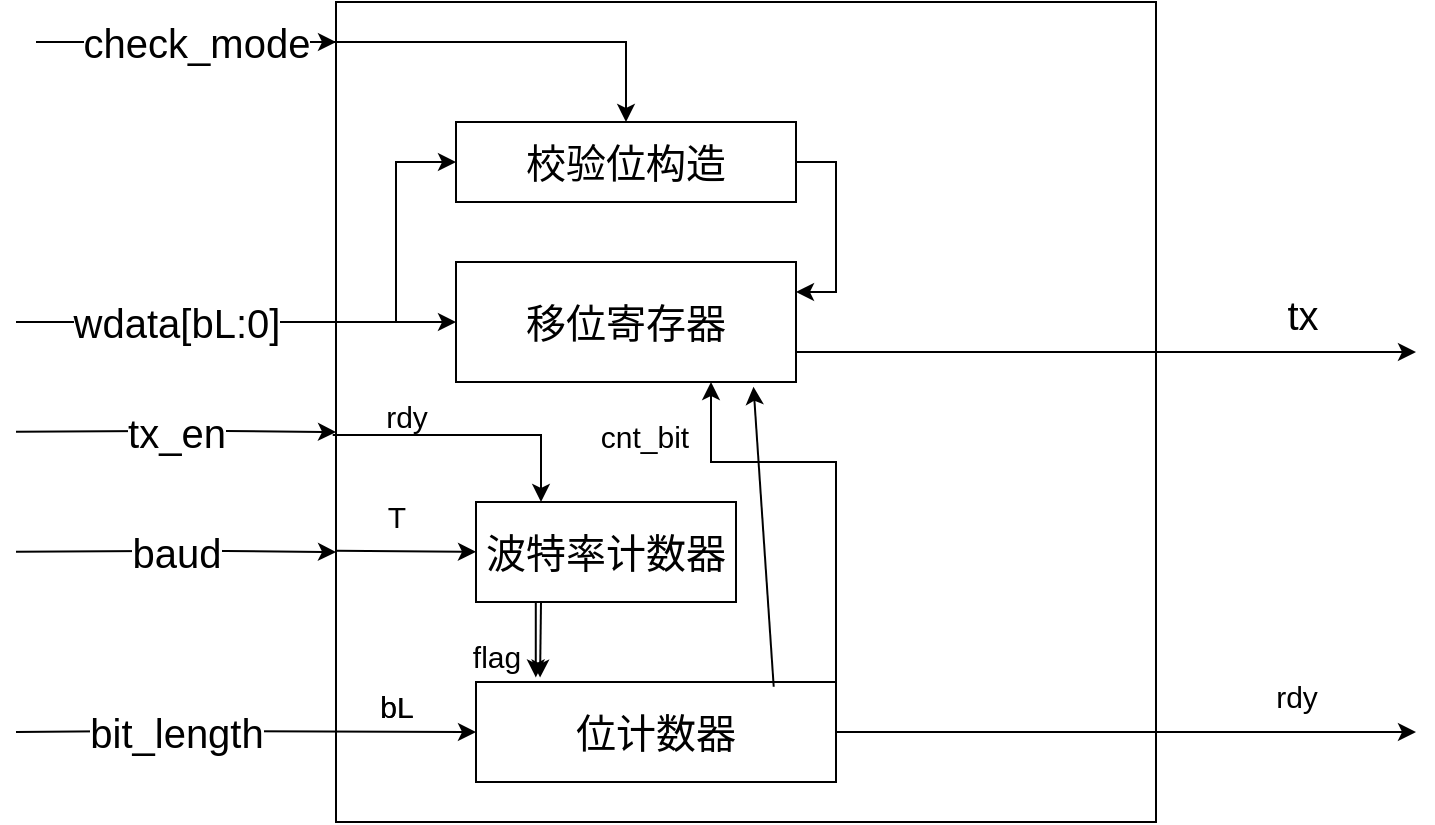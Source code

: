 <mxfile version="16.0.0" type="github">
  <diagram id="DQeKWYHpqEsVbRJOcOmq" name="Page-1">
    <mxGraphModel dx="1427" dy="1853" grid="1" gridSize="10" guides="1" tooltips="1" connect="1" arrows="1" fold="1" page="1" pageScale="1" pageWidth="827" pageHeight="1169" math="0" shadow="0">
      <root>
        <mxCell id="0" />
        <mxCell id="1" parent="0" />
        <mxCell id="R8F5AGqqBN99lfVqk2qO-24" style="edgeStyle=orthogonalEdgeStyle;rounded=0;orthogonalLoop=1;jettySize=auto;html=1;exitX=0;exitY=0.75;exitDx=0;exitDy=0;entryX=0;entryY=0.5;entryDx=0;entryDy=0;fontSize=20;" edge="1" parent="1" target="R8F5AGqqBN99lfVqk2qO-22">
          <mxGeometry relative="1" as="geometry">
            <mxPoint x="240" y="355" as="sourcePoint" />
          </mxGeometry>
        </mxCell>
        <mxCell id="R8F5AGqqBN99lfVqk2qO-1" value="" style="whiteSpace=wrap;html=1;aspect=fixed;" vertex="1" parent="1">
          <mxGeometry x="240" y="-10" width="410" height="410" as="geometry" />
        </mxCell>
        <mxCell id="R8F5AGqqBN99lfVqk2qO-3" value="" style="endArrow=classic;html=1;rounded=0;" edge="1" parent="1">
          <mxGeometry relative="1" as="geometry">
            <mxPoint x="80" y="264.91" as="sourcePoint" />
            <mxPoint x="240" y="265" as="targetPoint" />
            <Array as="points">
              <mxPoint x="170" y="264.41" />
            </Array>
          </mxGeometry>
        </mxCell>
        <mxCell id="R8F5AGqqBN99lfVqk2qO-4" value="baud" style="edgeLabel;resizable=0;html=1;align=center;verticalAlign=middle;fontSize=20;" connectable="0" vertex="1" parent="R8F5AGqqBN99lfVqk2qO-3">
          <mxGeometry relative="1" as="geometry" />
        </mxCell>
        <mxCell id="R8F5AGqqBN99lfVqk2qO-5" value="" style="endArrow=classic;html=1;rounded=0;" edge="1" parent="1">
          <mxGeometry relative="1" as="geometry">
            <mxPoint x="90" y="10.0" as="sourcePoint" />
            <mxPoint x="240" y="10.0" as="targetPoint" />
            <Array as="points">
              <mxPoint x="130" y="10" />
              <mxPoint x="170" y="10.0" />
            </Array>
          </mxGeometry>
        </mxCell>
        <mxCell id="R8F5AGqqBN99lfVqk2qO-6" value="check_mode" style="edgeLabel;resizable=0;html=1;align=center;verticalAlign=middle;fontSize=20;" connectable="0" vertex="1" parent="R8F5AGqqBN99lfVqk2qO-5">
          <mxGeometry relative="1" as="geometry">
            <mxPoint x="5" as="offset" />
          </mxGeometry>
        </mxCell>
        <mxCell id="R8F5AGqqBN99lfVqk2qO-8" value="" style="endArrow=classic;html=1;rounded=0;entryX=0;entryY=0.5;entryDx=0;entryDy=0;" edge="1" parent="1" target="R8F5AGqqBN99lfVqk2qO-22">
          <mxGeometry relative="1" as="geometry">
            <mxPoint x="80" y="355" as="sourcePoint" />
            <mxPoint x="280" y="355" as="targetPoint" />
            <Array as="points">
              <mxPoint x="140" y="354.5" />
            </Array>
          </mxGeometry>
        </mxCell>
        <mxCell id="R8F5AGqqBN99lfVqk2qO-9" value="bit_length" style="edgeLabel;resizable=0;html=1;align=center;verticalAlign=middle;fontSize=20;" connectable="0" vertex="1" parent="R8F5AGqqBN99lfVqk2qO-8">
          <mxGeometry relative="1" as="geometry">
            <mxPoint x="-35" as="offset" />
          </mxGeometry>
        </mxCell>
        <mxCell id="R8F5AGqqBN99lfVqk2qO-10" value="" style="endArrow=classic;html=1;rounded=0;entryX=0;entryY=0.5;entryDx=0;entryDy=0;" edge="1" parent="1" target="R8F5AGqqBN99lfVqk2qO-13">
          <mxGeometry relative="1" as="geometry">
            <mxPoint x="80" y="150" as="sourcePoint" />
            <mxPoint x="250" y="139.41" as="targetPoint" />
            <Array as="points" />
          </mxGeometry>
        </mxCell>
        <mxCell id="R8F5AGqqBN99lfVqk2qO-11" value="wdata[bL:0]" style="edgeLabel;resizable=0;html=1;align=center;verticalAlign=middle;fontSize=20;" connectable="0" vertex="1" parent="R8F5AGqqBN99lfVqk2qO-10">
          <mxGeometry relative="1" as="geometry">
            <mxPoint x="-30" as="offset" />
          </mxGeometry>
        </mxCell>
        <mxCell id="R8F5AGqqBN99lfVqk2qO-13" value="移位寄存器" style="rounded=0;whiteSpace=wrap;html=1;fontSize=20;" vertex="1" parent="1">
          <mxGeometry x="300" y="120" width="170" height="60" as="geometry" />
        </mxCell>
        <mxCell id="R8F5AGqqBN99lfVqk2qO-71" style="edgeStyle=orthogonalEdgeStyle;rounded=0;orthogonalLoop=1;jettySize=auto;html=1;exitX=0.25;exitY=1;exitDx=0;exitDy=0;entryX=0.166;entryY=-0.046;entryDx=0;entryDy=0;entryPerimeter=0;fontSize=15;" edge="1" parent="1" source="R8F5AGqqBN99lfVqk2qO-21" target="R8F5AGqqBN99lfVqk2qO-22">
          <mxGeometry relative="1" as="geometry" />
        </mxCell>
        <mxCell id="R8F5AGqqBN99lfVqk2qO-21" value="波特率计数器" style="rounded=0;whiteSpace=wrap;html=1;fontSize=20;" vertex="1" parent="1">
          <mxGeometry x="310" y="240" width="130" height="50" as="geometry" />
        </mxCell>
        <mxCell id="R8F5AGqqBN99lfVqk2qO-73" style="edgeStyle=orthogonalEdgeStyle;rounded=0;orthogonalLoop=1;jettySize=auto;html=1;entryX=0.75;entryY=1;entryDx=0;entryDy=0;fontSize=15;" edge="1" parent="1" target="R8F5AGqqBN99lfVqk2qO-13">
          <mxGeometry relative="1" as="geometry">
            <mxPoint x="490" y="330" as="sourcePoint" />
            <Array as="points">
              <mxPoint x="490" y="220" />
              <mxPoint x="427" y="220" />
            </Array>
          </mxGeometry>
        </mxCell>
        <mxCell id="R8F5AGqqBN99lfVqk2qO-22" value="位计数器" style="rounded=0;whiteSpace=wrap;html=1;fontSize=20;" vertex="1" parent="1">
          <mxGeometry x="310" y="330" width="180" height="50" as="geometry" />
        </mxCell>
        <mxCell id="R8F5AGqqBN99lfVqk2qO-26" value="" style="endArrow=classic;html=1;rounded=0;fontSize=20;" edge="1" parent="1">
          <mxGeometry width="50" height="50" relative="1" as="geometry">
            <mxPoint x="240" y="264.41" as="sourcePoint" />
            <mxPoint x="310" y="264.91" as="targetPoint" />
          </mxGeometry>
        </mxCell>
        <mxCell id="R8F5AGqqBN99lfVqk2qO-27" value="&lt;font style=&quot;font-size: 15px&quot;&gt;T&lt;/font&gt;" style="text;html=1;align=center;verticalAlign=middle;resizable=0;points=[];autosize=1;strokeColor=none;fillColor=none;fontSize=20;" vertex="1" parent="1">
          <mxGeometry x="260" y="230" width="20" height="30" as="geometry" />
        </mxCell>
        <mxCell id="R8F5AGqqBN99lfVqk2qO-54" value="&lt;font style=&quot;font-size: 15px&quot;&gt;flag&lt;/font&gt;" style="text;html=1;align=center;verticalAlign=middle;resizable=0;points=[];autosize=1;strokeColor=none;fillColor=none;fontSize=20;" vertex="1" parent="1">
          <mxGeometry x="300" y="300" width="40" height="30" as="geometry" />
        </mxCell>
        <mxCell id="R8F5AGqqBN99lfVqk2qO-66" value="&lt;font style=&quot;font-size: 15px&quot;&gt;bL&lt;/font&gt;" style="text;html=1;align=center;verticalAlign=middle;resizable=0;points=[];autosize=1;strokeColor=none;fillColor=none;fontSize=20;" vertex="1" parent="1">
          <mxGeometry x="255" y="325" width="30" height="30" as="geometry" />
        </mxCell>
        <mxCell id="R8F5AGqqBN99lfVqk2qO-70" style="edgeStyle=orthogonalEdgeStyle;rounded=0;orthogonalLoop=1;jettySize=auto;html=1;exitX=1;exitY=0.5;exitDx=0;exitDy=0;entryX=1;entryY=0.25;entryDx=0;entryDy=0;fontSize=15;" edge="1" parent="1" source="R8F5AGqqBN99lfVqk2qO-67" target="R8F5AGqqBN99lfVqk2qO-13">
          <mxGeometry relative="1" as="geometry" />
        </mxCell>
        <mxCell id="R8F5AGqqBN99lfVqk2qO-67" value="校验位构造" style="rounded=0;whiteSpace=wrap;html=1;fontSize=20;" vertex="1" parent="1">
          <mxGeometry x="300" y="50" width="170" height="40" as="geometry" />
        </mxCell>
        <mxCell id="R8F5AGqqBN99lfVqk2qO-68" value="" style="edgeStyle=segmentEdgeStyle;endArrow=classic;html=1;rounded=0;fontSize=15;entryX=0.5;entryY=0;entryDx=0;entryDy=0;" edge="1" parent="1" target="R8F5AGqqBN99lfVqk2qO-67">
          <mxGeometry width="50" height="50" relative="1" as="geometry">
            <mxPoint x="240" y="10" as="sourcePoint" />
            <mxPoint x="630" y="230" as="targetPoint" />
            <Array as="points">
              <mxPoint x="235" y="10" />
              <mxPoint x="385" y="10" />
            </Array>
          </mxGeometry>
        </mxCell>
        <mxCell id="R8F5AGqqBN99lfVqk2qO-69" value="" style="edgeStyle=segmentEdgeStyle;endArrow=classic;html=1;rounded=0;fontSize=15;entryX=0;entryY=0.5;entryDx=0;entryDy=0;" edge="1" parent="1" target="R8F5AGqqBN99lfVqk2qO-67">
          <mxGeometry width="50" height="50" relative="1" as="geometry">
            <mxPoint x="270" y="150" as="sourcePoint" />
            <mxPoint x="630" y="230" as="targetPoint" />
            <Array as="points">
              <mxPoint x="270" y="140" />
              <mxPoint x="270" y="70" />
            </Array>
          </mxGeometry>
        </mxCell>
        <mxCell id="R8F5AGqqBN99lfVqk2qO-74" value="&lt;font style=&quot;font-size: 15px&quot;&gt;cnt_bit&lt;/font&gt;" style="text;html=1;align=center;verticalAlign=middle;resizable=0;points=[];autosize=1;strokeColor=none;fillColor=none;fontSize=20;" vertex="1" parent="1">
          <mxGeometry x="364" y="190" width="60" height="30" as="geometry" />
        </mxCell>
        <mxCell id="R8F5AGqqBN99lfVqk2qO-75" value="" style="endArrow=classic;html=1;rounded=0;" edge="1" parent="1">
          <mxGeometry relative="1" as="geometry">
            <mxPoint x="80" y="204.91" as="sourcePoint" />
            <mxPoint x="240" y="205" as="targetPoint" />
            <Array as="points">
              <mxPoint x="170" y="204.41" />
            </Array>
          </mxGeometry>
        </mxCell>
        <mxCell id="R8F5AGqqBN99lfVqk2qO-76" value="tx_en" style="edgeLabel;resizable=0;html=1;align=center;verticalAlign=middle;fontSize=20;" connectable="0" vertex="1" parent="R8F5AGqqBN99lfVqk2qO-75">
          <mxGeometry relative="1" as="geometry" />
        </mxCell>
        <mxCell id="R8F5AGqqBN99lfVqk2qO-77" value="" style="edgeStyle=segmentEdgeStyle;endArrow=classic;html=1;rounded=0;fontSize=15;exitX=-0.004;exitY=0.528;exitDx=0;exitDy=0;exitPerimeter=0;entryX=0.25;entryY=0;entryDx=0;entryDy=0;" edge="1" parent="1" source="R8F5AGqqBN99lfVqk2qO-1" target="R8F5AGqqBN99lfVqk2qO-21">
          <mxGeometry width="50" height="50" relative="1" as="geometry">
            <mxPoint x="580" y="280" as="sourcePoint" />
            <mxPoint x="630" y="230" as="targetPoint" />
          </mxGeometry>
        </mxCell>
        <mxCell id="R8F5AGqqBN99lfVqk2qO-78" value="&lt;font style=&quot;font-size: 15px&quot;&gt;rdy&lt;/font&gt;" style="text;html=1;align=center;verticalAlign=middle;resizable=0;points=[];autosize=1;strokeColor=none;fillColor=none;fontSize=20;" vertex="1" parent="1">
          <mxGeometry x="255" y="180" width="40" height="30" as="geometry" />
        </mxCell>
        <mxCell id="R8F5AGqqBN99lfVqk2qO-79" value="" style="endArrow=classic;html=1;rounded=0;fontSize=15;exitX=1;exitY=0.75;exitDx=0;exitDy=0;" edge="1" parent="1" source="R8F5AGqqBN99lfVqk2qO-13">
          <mxGeometry width="50" height="50" relative="1" as="geometry">
            <mxPoint x="580" y="280" as="sourcePoint" />
            <mxPoint x="780" y="165" as="targetPoint" />
          </mxGeometry>
        </mxCell>
        <mxCell id="R8F5AGqqBN99lfVqk2qO-80" value="tx" style="edgeLabel;resizable=0;html=1;align=center;verticalAlign=middle;fontSize=20;" connectable="0" vertex="1" parent="1">
          <mxGeometry x="149.998" y="170" as="geometry">
            <mxPoint x="573" y="-24" as="offset" />
          </mxGeometry>
        </mxCell>
        <mxCell id="R8F5AGqqBN99lfVqk2qO-81" value="" style="endArrow=classic;html=1;rounded=0;fontSize=15;exitX=1;exitY=0.5;exitDx=0;exitDy=0;" edge="1" parent="1" source="R8F5AGqqBN99lfVqk2qO-22">
          <mxGeometry width="50" height="50" relative="1" as="geometry">
            <mxPoint x="580" y="280" as="sourcePoint" />
            <mxPoint x="780" y="355" as="targetPoint" />
          </mxGeometry>
        </mxCell>
        <mxCell id="R8F5AGqqBN99lfVqk2qO-82" value="&lt;font style=&quot;font-size: 15px&quot;&gt;rdy&lt;/font&gt;" style="text;html=1;align=center;verticalAlign=middle;resizable=0;points=[];autosize=1;strokeColor=none;fillColor=none;fontSize=20;" vertex="1" parent="1">
          <mxGeometry x="700" y="320" width="40" height="30" as="geometry" />
        </mxCell>
        <mxCell id="Rcn0elszMu2ezBaLdLO2-1" value="&lt;font style=&quot;font-size: 15px&quot;&gt;bL&lt;/font&gt;" style="text;html=1;align=center;verticalAlign=middle;resizable=0;points=[];autosize=1;strokeColor=none;fillColor=none;fontSize=20;" vertex="1" parent="1">
          <mxGeometry x="255" y="325" width="30" height="30" as="geometry" />
        </mxCell>
        <mxCell id="Rcn0elszMu2ezBaLdLO2-6" value="" style="endArrow=classic;html=1;rounded=0;fontSize=15;exitX=0.25;exitY=1;exitDx=0;exitDy=0;entryX=0.178;entryY=-0.044;entryDx=0;entryDy=0;entryPerimeter=0;" edge="1" parent="1" source="R8F5AGqqBN99lfVqk2qO-21" target="R8F5AGqqBN99lfVqk2qO-22">
          <mxGeometry width="50" height="50" relative="1" as="geometry">
            <mxPoint x="600" y="80" as="sourcePoint" />
            <mxPoint x="600" y="130" as="targetPoint" />
          </mxGeometry>
        </mxCell>
        <mxCell id="Rcn0elszMu2ezBaLdLO2-7" value="" style="endArrow=classic;html=1;rounded=0;fontSize=15;entryX=0.875;entryY=1.04;entryDx=0;entryDy=0;entryPerimeter=0;exitX=0.827;exitY=0.048;exitDx=0;exitDy=0;exitPerimeter=0;" edge="1" parent="1" source="R8F5AGqqBN99lfVqk2qO-22" target="R8F5AGqqBN99lfVqk2qO-13">
          <mxGeometry width="50" height="50" relative="1" as="geometry">
            <mxPoint x="610" y="90" as="sourcePoint" />
            <mxPoint x="610" y="140" as="targetPoint" />
          </mxGeometry>
        </mxCell>
      </root>
    </mxGraphModel>
  </diagram>
</mxfile>
